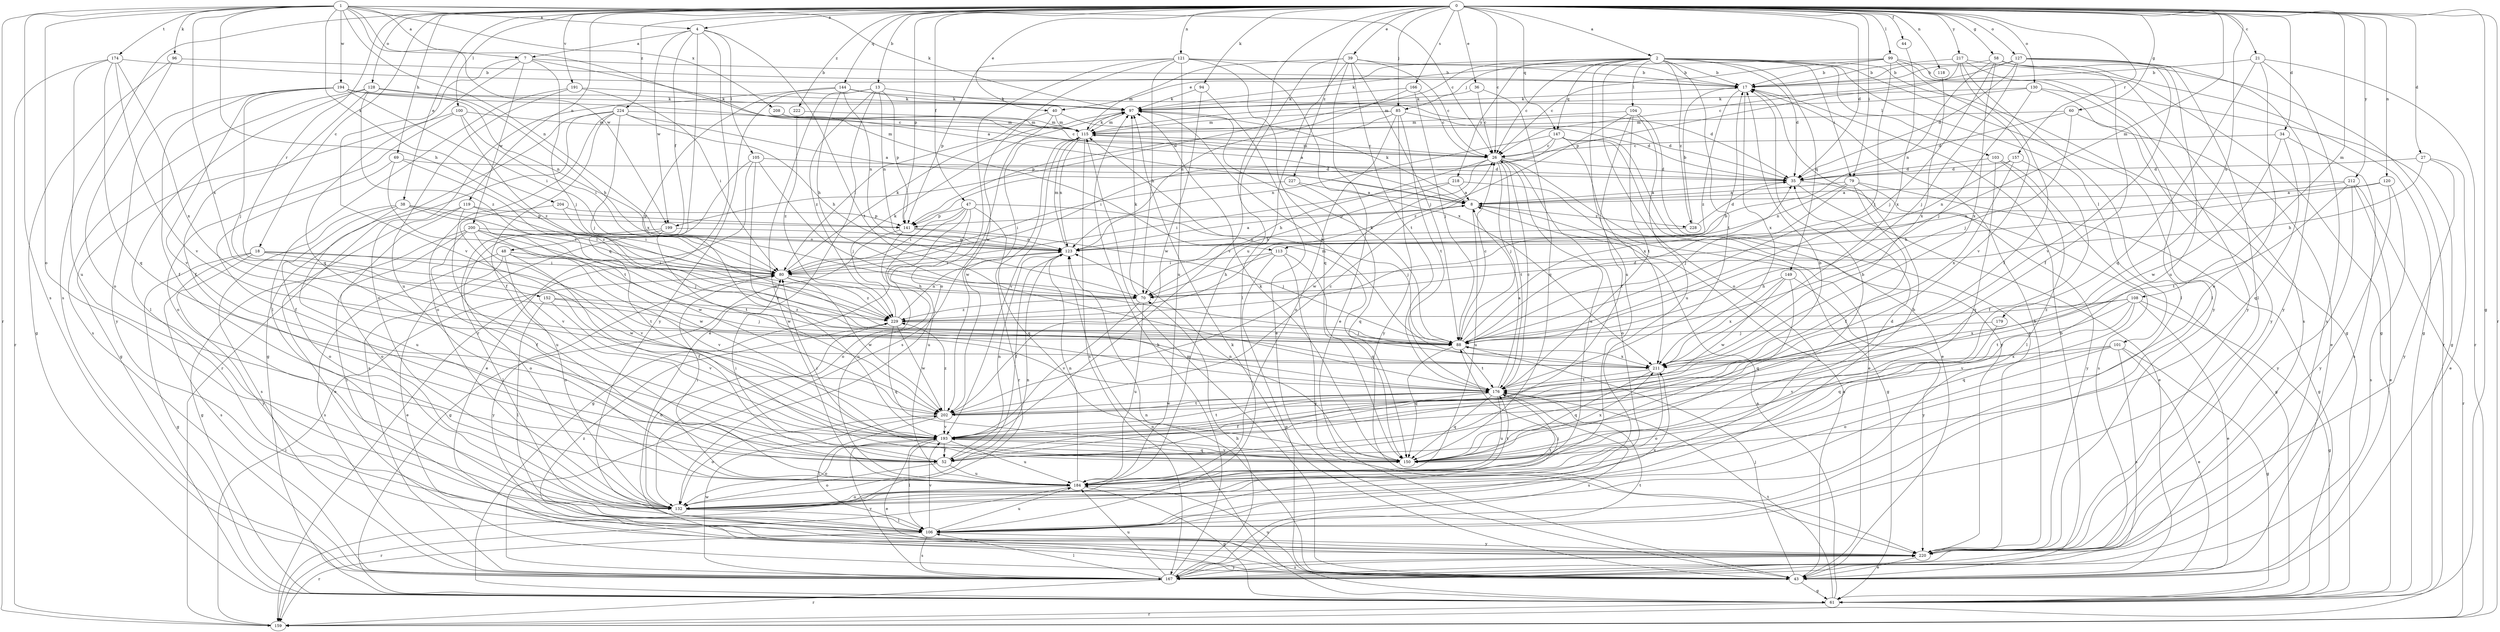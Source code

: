 strict digraph  {
0;
1;
2;
4;
7;
8;
13;
17;
18;
21;
26;
27;
34;
35;
36;
38;
39;
40;
43;
44;
47;
48;
52;
58;
60;
61;
69;
70;
79;
80;
85;
88;
94;
96;
97;
99;
100;
101;
103;
104;
105;
106;
108;
113;
115;
118;
119;
120;
121;
123;
127;
128;
130;
132;
141;
144;
147;
149;
150;
152;
157;
159;
166;
167;
174;
176;
179;
184;
191;
193;
194;
199;
200;
202;
204;
208;
211;
212;
217;
218;
220;
222;
224;
227;
228;
229;
0 -> 2  [label=a];
0 -> 4  [label=a];
0 -> 13  [label=b];
0 -> 18  [label=c];
0 -> 21  [label=c];
0 -> 26  [label=c];
0 -> 27  [label=d];
0 -> 34  [label=d];
0 -> 35  [label=d];
0 -> 36  [label=e];
0 -> 38  [label=e];
0 -> 39  [label=e];
0 -> 40  [label=e];
0 -> 44  [label=f];
0 -> 47  [label=f];
0 -> 58  [label=g];
0 -> 60  [label=g];
0 -> 61  [label=g];
0 -> 69  [label=h];
0 -> 79  [label=i];
0 -> 85  [label=j];
0 -> 94  [label=k];
0 -> 99  [label=l];
0 -> 100  [label=l];
0 -> 108  [label=m];
0 -> 113  [label=m];
0 -> 118  [label=n];
0 -> 119  [label=n];
0 -> 120  [label=n];
0 -> 121  [label=n];
0 -> 127  [label=o];
0 -> 128  [label=o];
0 -> 130  [label=o];
0 -> 141  [label=p];
0 -> 144  [label=q];
0 -> 147  [label=q];
0 -> 152  [label=r];
0 -> 157  [label=r];
0 -> 159  [label=r];
0 -> 166  [label=s];
0 -> 167  [label=s];
0 -> 179  [label=u];
0 -> 184  [label=u];
0 -> 191  [label=v];
0 -> 212  [label=y];
0 -> 217  [label=y];
0 -> 222  [label=z];
0 -> 224  [label=z];
0 -> 227  [label=z];
1 -> 4  [label=a];
1 -> 7  [label=a];
1 -> 26  [label=c];
1 -> 70  [label=h];
1 -> 96  [label=k];
1 -> 97  [label=k];
1 -> 113  [label=m];
1 -> 123  [label=n];
1 -> 132  [label=o];
1 -> 159  [label=r];
1 -> 167  [label=s];
1 -> 174  [label=t];
1 -> 194  [label=w];
1 -> 199  [label=w];
1 -> 204  [label=x];
1 -> 208  [label=x];
1 -> 211  [label=x];
2 -> 17  [label=b];
2 -> 26  [label=c];
2 -> 35  [label=d];
2 -> 40  [label=e];
2 -> 61  [label=g];
2 -> 79  [label=i];
2 -> 85  [label=j];
2 -> 101  [label=l];
2 -> 103  [label=l];
2 -> 104  [label=l];
2 -> 132  [label=o];
2 -> 147  [label=q];
2 -> 149  [label=q];
2 -> 176  [label=t];
2 -> 184  [label=u];
2 -> 199  [label=w];
2 -> 218  [label=y];
2 -> 220  [label=y];
2 -> 228  [label=z];
4 -> 7  [label=a];
4 -> 48  [label=f];
4 -> 105  [label=l];
4 -> 150  [label=q];
4 -> 159  [label=r];
4 -> 176  [label=t];
4 -> 199  [label=w];
7 -> 8  [label=a];
7 -> 17  [label=b];
7 -> 88  [label=j];
7 -> 150  [label=q];
7 -> 193  [label=v];
7 -> 200  [label=w];
8 -> 97  [label=k];
8 -> 141  [label=p];
8 -> 184  [label=u];
8 -> 228  [label=z];
13 -> 43  [label=e];
13 -> 97  [label=k];
13 -> 123  [label=n];
13 -> 141  [label=p];
13 -> 184  [label=u];
13 -> 220  [label=y];
13 -> 229  [label=z];
17 -> 97  [label=k];
17 -> 211  [label=x];
17 -> 229  [label=z];
18 -> 61  [label=g];
18 -> 80  [label=i];
18 -> 167  [label=s];
18 -> 176  [label=t];
18 -> 202  [label=w];
18 -> 220  [label=y];
21 -> 17  [label=b];
21 -> 132  [label=o];
21 -> 150  [label=q];
21 -> 159  [label=r];
21 -> 167  [label=s];
26 -> 35  [label=d];
26 -> 43  [label=e];
26 -> 70  [label=h];
26 -> 88  [label=j];
26 -> 115  [label=m];
26 -> 132  [label=o];
26 -> 176  [label=t];
26 -> 184  [label=u];
26 -> 202  [label=w];
27 -> 35  [label=d];
27 -> 43  [label=e];
27 -> 70  [label=h];
27 -> 220  [label=y];
34 -> 26  [label=c];
34 -> 150  [label=q];
34 -> 167  [label=s];
34 -> 202  [label=w];
35 -> 8  [label=a];
35 -> 43  [label=e];
35 -> 61  [label=g];
36 -> 26  [label=c];
36 -> 97  [label=k];
36 -> 150  [label=q];
38 -> 80  [label=i];
38 -> 132  [label=o];
38 -> 141  [label=p];
38 -> 167  [label=s];
38 -> 184  [label=u];
38 -> 202  [label=w];
39 -> 17  [label=b];
39 -> 26  [label=c];
39 -> 43  [label=e];
39 -> 88  [label=j];
39 -> 106  [label=l];
39 -> 115  [label=m];
39 -> 176  [label=t];
39 -> 193  [label=v];
40 -> 35  [label=d];
40 -> 80  [label=i];
40 -> 115  [label=m];
40 -> 167  [label=s];
43 -> 8  [label=a];
43 -> 17  [label=b];
43 -> 61  [label=g];
43 -> 88  [label=j];
43 -> 97  [label=k];
43 -> 115  [label=m];
43 -> 123  [label=n];
43 -> 184  [label=u];
44 -> 211  [label=x];
47 -> 61  [label=g];
47 -> 80  [label=i];
47 -> 88  [label=j];
47 -> 132  [label=o];
47 -> 141  [label=p];
47 -> 150  [label=q];
47 -> 184  [label=u];
48 -> 43  [label=e];
48 -> 52  [label=f];
48 -> 80  [label=i];
48 -> 132  [label=o];
48 -> 167  [label=s];
48 -> 193  [label=v];
52 -> 80  [label=i];
52 -> 123  [label=n];
52 -> 132  [label=o];
52 -> 184  [label=u];
58 -> 17  [label=b];
58 -> 52  [label=f];
58 -> 61  [label=g];
58 -> 88  [label=j];
58 -> 123  [label=n];
58 -> 159  [label=r];
58 -> 211  [label=x];
60 -> 35  [label=d];
60 -> 43  [label=e];
60 -> 88  [label=j];
60 -> 115  [label=m];
61 -> 8  [label=a];
61 -> 123  [label=n];
61 -> 159  [label=r];
61 -> 176  [label=t];
69 -> 35  [label=d];
69 -> 52  [label=f];
69 -> 176  [label=t];
69 -> 229  [label=z];
70 -> 97  [label=k];
70 -> 184  [label=u];
70 -> 193  [label=v];
70 -> 229  [label=z];
79 -> 8  [label=a];
79 -> 52  [label=f];
79 -> 61  [label=g];
79 -> 88  [label=j];
79 -> 123  [label=n];
79 -> 220  [label=y];
80 -> 70  [label=h];
80 -> 97  [label=k];
80 -> 202  [label=w];
80 -> 220  [label=y];
80 -> 229  [label=z];
85 -> 35  [label=d];
85 -> 115  [label=m];
85 -> 132  [label=o];
85 -> 141  [label=p];
85 -> 176  [label=t];
85 -> 220  [label=y];
88 -> 17  [label=b];
88 -> 26  [label=c];
88 -> 35  [label=d];
88 -> 97  [label=k];
88 -> 150  [label=q];
88 -> 176  [label=t];
88 -> 211  [label=x];
94 -> 43  [label=e];
94 -> 97  [label=k];
94 -> 202  [label=w];
96 -> 17  [label=b];
96 -> 61  [label=g];
96 -> 132  [label=o];
97 -> 115  [label=m];
97 -> 211  [label=x];
99 -> 17  [label=b];
99 -> 26  [label=c];
99 -> 88  [label=j];
99 -> 97  [label=k];
99 -> 106  [label=l];
99 -> 167  [label=s];
99 -> 193  [label=v];
100 -> 61  [label=g];
100 -> 80  [label=i];
100 -> 115  [label=m];
100 -> 132  [label=o];
100 -> 229  [label=z];
101 -> 43  [label=e];
101 -> 61  [label=g];
101 -> 132  [label=o];
101 -> 167  [label=s];
101 -> 193  [label=v];
101 -> 211  [label=x];
103 -> 35  [label=d];
103 -> 106  [label=l];
103 -> 150  [label=q];
103 -> 167  [label=s];
104 -> 52  [label=f];
104 -> 115  [label=m];
104 -> 176  [label=t];
104 -> 184  [label=u];
104 -> 220  [label=y];
104 -> 229  [label=z];
105 -> 35  [label=d];
105 -> 43  [label=e];
105 -> 88  [label=j];
105 -> 167  [label=s];
105 -> 193  [label=v];
106 -> 17  [label=b];
106 -> 88  [label=j];
106 -> 159  [label=r];
106 -> 167  [label=s];
106 -> 184  [label=u];
106 -> 193  [label=v];
106 -> 211  [label=x];
106 -> 220  [label=y];
108 -> 43  [label=e];
108 -> 61  [label=g];
108 -> 150  [label=q];
108 -> 176  [label=t];
108 -> 193  [label=v];
108 -> 211  [label=x];
108 -> 229  [label=z];
113 -> 61  [label=g];
113 -> 70  [label=h];
113 -> 80  [label=i];
113 -> 150  [label=q];
113 -> 220  [label=y];
115 -> 26  [label=c];
115 -> 97  [label=k];
115 -> 123  [label=n];
115 -> 159  [label=r];
115 -> 167  [label=s];
115 -> 193  [label=v];
115 -> 202  [label=w];
118 -> 211  [label=x];
119 -> 43  [label=e];
119 -> 80  [label=i];
119 -> 132  [label=o];
119 -> 141  [label=p];
119 -> 184  [label=u];
120 -> 8  [label=a];
120 -> 70  [label=h];
120 -> 167  [label=s];
120 -> 220  [label=y];
121 -> 17  [label=b];
121 -> 70  [label=h];
121 -> 132  [label=o];
121 -> 141  [label=p];
121 -> 150  [label=q];
121 -> 184  [label=u];
121 -> 202  [label=w];
121 -> 211  [label=x];
123 -> 8  [label=a];
123 -> 52  [label=f];
123 -> 80  [label=i];
123 -> 115  [label=m];
127 -> 17  [label=b];
127 -> 26  [label=c];
127 -> 35  [label=d];
127 -> 88  [label=j];
127 -> 106  [label=l];
127 -> 184  [label=u];
127 -> 193  [label=v];
127 -> 220  [label=y];
128 -> 52  [label=f];
128 -> 70  [label=h];
128 -> 97  [label=k];
128 -> 106  [label=l];
128 -> 167  [label=s];
128 -> 229  [label=z];
130 -> 61  [label=g];
130 -> 88  [label=j];
130 -> 97  [label=k];
130 -> 115  [label=m];
130 -> 220  [label=y];
132 -> 106  [label=l];
132 -> 123  [label=n];
132 -> 176  [label=t];
141 -> 61  [label=g];
141 -> 88  [label=j];
141 -> 123  [label=n];
141 -> 184  [label=u];
144 -> 35  [label=d];
144 -> 70  [label=h];
144 -> 97  [label=k];
144 -> 123  [label=n];
144 -> 132  [label=o];
144 -> 211  [label=x];
147 -> 26  [label=c];
147 -> 43  [label=e];
147 -> 80  [label=i];
147 -> 123  [label=n];
147 -> 211  [label=x];
147 -> 220  [label=y];
149 -> 70  [label=h];
149 -> 150  [label=q];
149 -> 202  [label=w];
149 -> 211  [label=x];
149 -> 220  [label=y];
150 -> 17  [label=b];
150 -> 35  [label=d];
150 -> 80  [label=i];
150 -> 97  [label=k];
150 -> 123  [label=n];
150 -> 193  [label=v];
150 -> 211  [label=x];
152 -> 88  [label=j];
152 -> 106  [label=l];
152 -> 193  [label=v];
152 -> 229  [label=z];
157 -> 35  [label=d];
157 -> 52  [label=f];
157 -> 123  [label=n];
157 -> 211  [label=x];
159 -> 80  [label=i];
166 -> 26  [label=c];
166 -> 88  [label=j];
166 -> 97  [label=k];
166 -> 123  [label=n];
167 -> 70  [label=h];
167 -> 97  [label=k];
167 -> 106  [label=l];
167 -> 159  [label=r];
167 -> 176  [label=t];
167 -> 184  [label=u];
167 -> 193  [label=v];
167 -> 202  [label=w];
167 -> 220  [label=y];
174 -> 17  [label=b];
174 -> 150  [label=q];
174 -> 159  [label=r];
174 -> 184  [label=u];
174 -> 193  [label=v];
174 -> 211  [label=x];
176 -> 8  [label=a];
176 -> 26  [label=c];
176 -> 52  [label=f];
176 -> 150  [label=q];
176 -> 167  [label=s];
176 -> 184  [label=u];
176 -> 202  [label=w];
179 -> 88  [label=j];
179 -> 150  [label=q];
184 -> 61  [label=g];
184 -> 80  [label=i];
184 -> 123  [label=n];
184 -> 132  [label=o];
184 -> 159  [label=r];
184 -> 176  [label=t];
191 -> 80  [label=i];
191 -> 97  [label=k];
191 -> 106  [label=l];
191 -> 184  [label=u];
193 -> 17  [label=b];
193 -> 43  [label=e];
193 -> 52  [label=f];
193 -> 106  [label=l];
193 -> 132  [label=o];
193 -> 150  [label=q];
193 -> 176  [label=t];
193 -> 184  [label=u];
194 -> 26  [label=c];
194 -> 52  [label=f];
194 -> 80  [label=i];
194 -> 88  [label=j];
194 -> 97  [label=k];
194 -> 123  [label=n];
194 -> 193  [label=v];
194 -> 220  [label=y];
199 -> 106  [label=l];
199 -> 123  [label=n];
199 -> 132  [label=o];
199 -> 202  [label=w];
200 -> 52  [label=f];
200 -> 61  [label=g];
200 -> 88  [label=j];
200 -> 106  [label=l];
200 -> 123  [label=n];
200 -> 176  [label=t];
200 -> 193  [label=v];
200 -> 202  [label=w];
202 -> 26  [label=c];
202 -> 106  [label=l];
202 -> 132  [label=o];
202 -> 176  [label=t];
202 -> 193  [label=v];
202 -> 229  [label=z];
204 -> 80  [label=i];
204 -> 141  [label=p];
204 -> 193  [label=v];
208 -> 8  [label=a];
208 -> 26  [label=c];
208 -> 115  [label=m];
211 -> 115  [label=m];
211 -> 132  [label=o];
211 -> 150  [label=q];
211 -> 176  [label=t];
212 -> 8  [label=a];
212 -> 43  [label=e];
212 -> 123  [label=n];
212 -> 159  [label=r];
212 -> 176  [label=t];
212 -> 220  [label=y];
217 -> 17  [label=b];
217 -> 52  [label=f];
217 -> 61  [label=g];
217 -> 106  [label=l];
217 -> 141  [label=p];
217 -> 220  [label=y];
218 -> 8  [label=a];
218 -> 61  [label=g];
218 -> 70  [label=h];
218 -> 80  [label=i];
220 -> 17  [label=b];
220 -> 43  [label=e];
220 -> 167  [label=s];
220 -> 229  [label=z];
222 -> 115  [label=m];
222 -> 229  [label=z];
224 -> 8  [label=a];
224 -> 52  [label=f];
224 -> 61  [label=g];
224 -> 70  [label=h];
224 -> 88  [label=j];
224 -> 115  [label=m];
224 -> 132  [label=o];
224 -> 159  [label=r];
227 -> 8  [label=a];
227 -> 80  [label=i];
227 -> 150  [label=q];
228 -> 17  [label=b];
228 -> 35  [label=d];
228 -> 123  [label=n];
229 -> 88  [label=j];
229 -> 97  [label=k];
229 -> 123  [label=n];
229 -> 132  [label=o];
229 -> 150  [label=q];
229 -> 202  [label=w];
}
